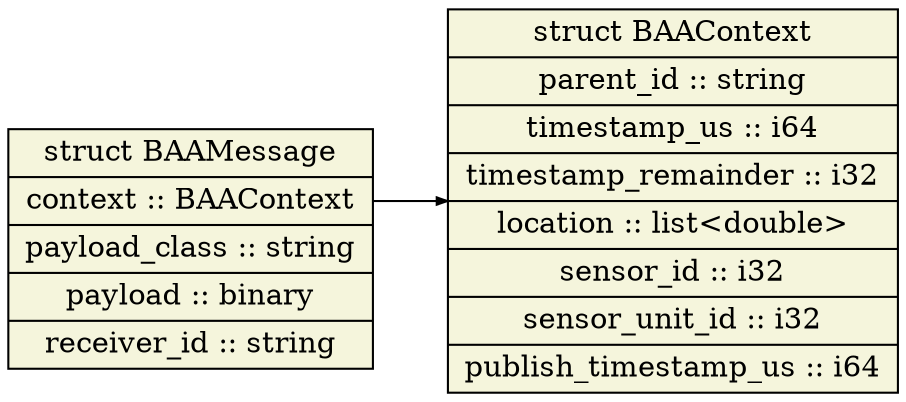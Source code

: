 digraph "core" {
node [style=filled, shape=record];
edge [arrowsize=0.5];
rankdir=LR
node [fillcolor=beige];
BAAContext [label="struct BAAContext|<field_parent_id>parent_id :: string|<field_timestamp_us>timestamp_us :: i64|<field_timestamp_remainder>timestamp_remainder :: i32|<field_location>location :: list\<double\>|<field_sensor_id>sensor_id :: i32|<field_sensor_unit_id>sensor_unit_id :: i32|<field_publish_timestamp_us>publish_timestamp_us :: i64"];
node [fillcolor=beige];
BAAMessage [label="struct BAAMessage|<field_context>context :: BAAContext|<field_payload_class>payload_class :: string|<field_payload>payload :: binary|<field_receiver_id>receiver_id :: string"];
BAAMessage:field_context -> BAAContext
}
